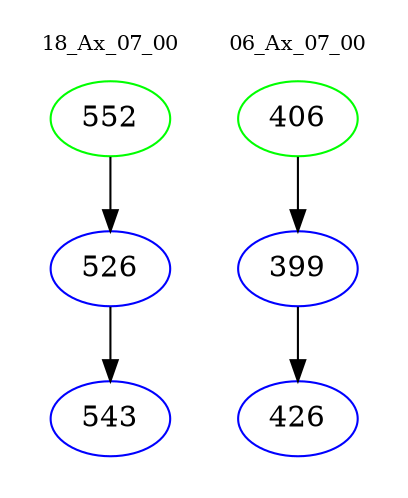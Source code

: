 digraph{
subgraph cluster_0 {
color = white
label = "18_Ax_07_00";
fontsize=10;
T0_552 [label="552", color="green"]
T0_552 -> T0_526 [color="black"]
T0_526 [label="526", color="blue"]
T0_526 -> T0_543 [color="black"]
T0_543 [label="543", color="blue"]
}
subgraph cluster_1 {
color = white
label = "06_Ax_07_00";
fontsize=10;
T1_406 [label="406", color="green"]
T1_406 -> T1_399 [color="black"]
T1_399 [label="399", color="blue"]
T1_399 -> T1_426 [color="black"]
T1_426 [label="426", color="blue"]
}
}
